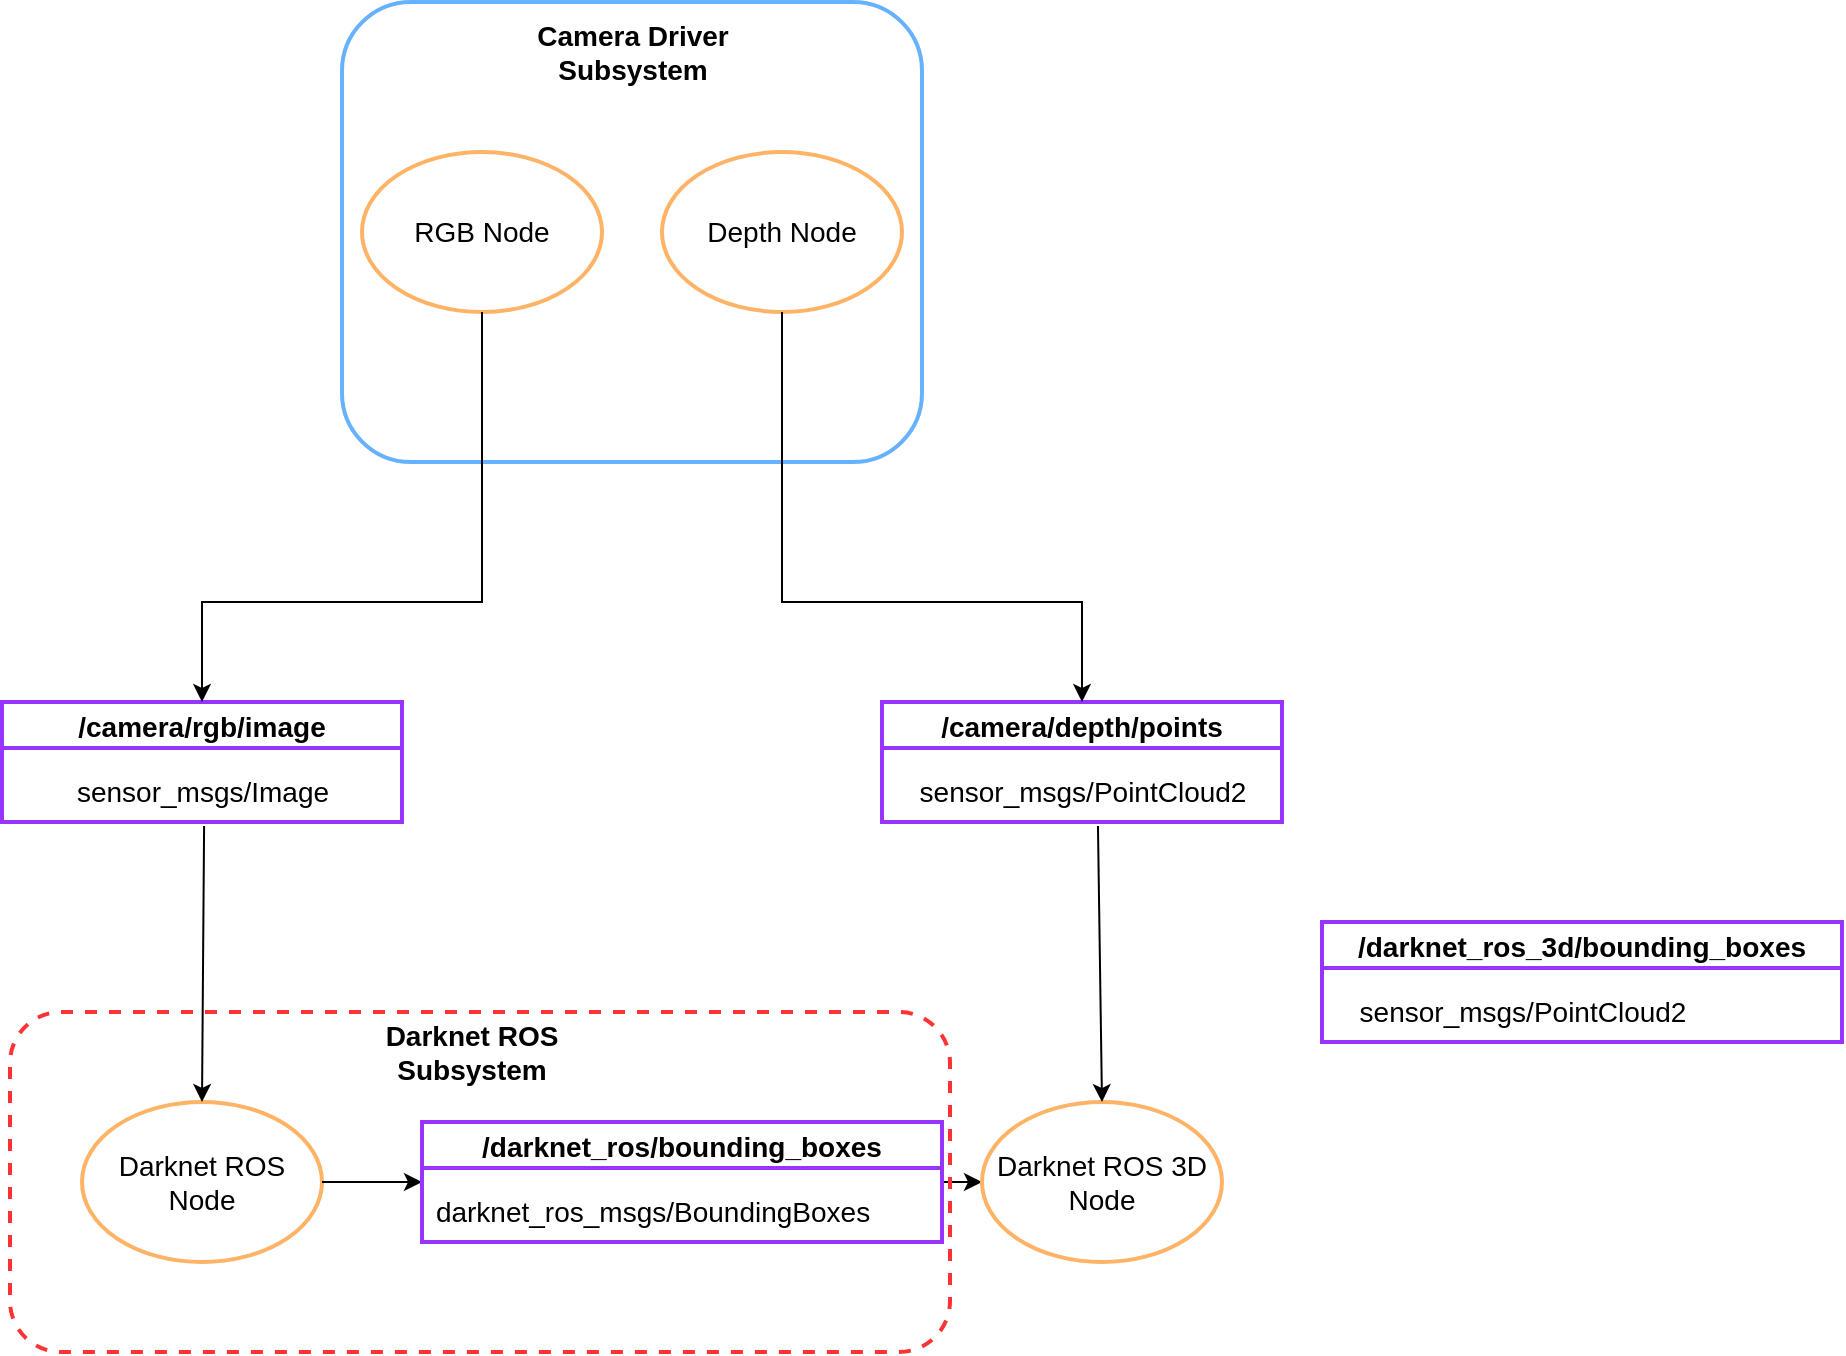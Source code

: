 <mxfile version="20.4.1" type="github">
  <diagram id="prtHgNgQTEPvFCAcTncT" name="Page-1">
    <mxGraphModel dx="2219" dy="913" grid="1" gridSize="10" guides="1" tooltips="1" connect="1" arrows="1" fold="1" page="1" pageScale="1" pageWidth="827" pageHeight="1169" math="0" shadow="0">
      <root>
        <mxCell id="0" />
        <mxCell id="1" parent="0" />
        <mxCell id="816tmAHv5r7IAD_qv0HO-7" value="/camera/rgb/image" style="swimlane;strokeColor=#9933FF;strokeWidth=2;fontSize=14;" vertex="1" parent="1">
          <mxGeometry x="-60" y="410" width="200" height="60" as="geometry">
            <mxRectangle x="250" y="140" width="180" height="30" as="alternateBounds" />
          </mxGeometry>
        </mxCell>
        <mxCell id="816tmAHv5r7IAD_qv0HO-9" value="sensor_msgs/Image" style="text;html=1;align=center;verticalAlign=middle;resizable=0;points=[];autosize=1;strokeColor=none;fillColor=none;fontSize=14;" vertex="1" parent="816tmAHv5r7IAD_qv0HO-7">
          <mxGeometry x="25" y="30" width="150" height="30" as="geometry" />
        </mxCell>
        <mxCell id="816tmAHv5r7IAD_qv0HO-10" value="" style="group" vertex="1" connectable="0" parent="1">
          <mxGeometry x="100" y="60" width="290" height="230" as="geometry" />
        </mxCell>
        <mxCell id="816tmAHv5r7IAD_qv0HO-1" value="" style="rounded=1;whiteSpace=wrap;html=1;strokeColor=#66B2FF;strokeWidth=2;" vertex="1" parent="816tmAHv5r7IAD_qv0HO-10">
          <mxGeometry x="10" width="290" height="230" as="geometry" />
        </mxCell>
        <mxCell id="816tmAHv5r7IAD_qv0HO-2" value="&lt;font style=&quot;font-size: 14px;&quot;&gt;&lt;b&gt;Camera Driver Subsystem&lt;/b&gt;&lt;/font&gt;" style="text;html=1;strokeColor=none;fillColor=none;align=center;verticalAlign=middle;whiteSpace=wrap;rounded=0;" vertex="1" parent="816tmAHv5r7IAD_qv0HO-10">
          <mxGeometry x="92.5" y="10" width="125" height="30" as="geometry" />
        </mxCell>
        <mxCell id="816tmAHv5r7IAD_qv0HO-3" value="&lt;div&gt;RGB Node&lt;br&gt;&lt;/div&gt;" style="ellipse;whiteSpace=wrap;html=1;fontSize=14;strokeColor=#FFB366;strokeWidth=2;" vertex="1" parent="816tmAHv5r7IAD_qv0HO-10">
          <mxGeometry x="20" y="75" width="120" height="80" as="geometry" />
        </mxCell>
        <mxCell id="816tmAHv5r7IAD_qv0HO-4" value="&lt;div&gt;Depth Node&lt;br&gt;&lt;/div&gt;" style="ellipse;whiteSpace=wrap;html=1;fontSize=14;strokeColor=#FFB366;strokeWidth=2;" vertex="1" parent="816tmAHv5r7IAD_qv0HO-10">
          <mxGeometry x="170" y="75" width="120" height="80" as="geometry" />
        </mxCell>
        <mxCell id="816tmAHv5r7IAD_qv0HO-11" value="Darknet ROS Node" style="ellipse;whiteSpace=wrap;html=1;fontSize=14;strokeColor=#FFB366;strokeWidth=2;" vertex="1" parent="1">
          <mxGeometry x="-20" y="610" width="120" height="80" as="geometry" />
        </mxCell>
        <mxCell id="816tmAHv5r7IAD_qv0HO-12" value="/camera/depth/points" style="swimlane;strokeColor=#9933FF;strokeWidth=2;fontSize=14;" vertex="1" parent="1">
          <mxGeometry x="380" y="410" width="200" height="60" as="geometry">
            <mxRectangle x="250" y="140" width="180" height="30" as="alternateBounds" />
          </mxGeometry>
        </mxCell>
        <mxCell id="816tmAHv5r7IAD_qv0HO-13" value="&lt;div&gt;sensor_msgs/PointCloud2&lt;/div&gt;" style="text;html=1;align=center;verticalAlign=middle;resizable=0;points=[];autosize=1;strokeColor=none;fillColor=none;fontSize=14;" vertex="1" parent="816tmAHv5r7IAD_qv0HO-12">
          <mxGeometry x="5" y="30" width="190" height="30" as="geometry" />
        </mxCell>
        <mxCell id="816tmAHv5r7IAD_qv0HO-18" style="edgeStyle=orthogonalEdgeStyle;rounded=0;orthogonalLoop=1;jettySize=auto;html=1;exitX=0.5;exitY=1;exitDx=0;exitDy=0;entryX=0.5;entryY=0;entryDx=0;entryDy=0;fontSize=14;" edge="1" parent="1" source="816tmAHv5r7IAD_qv0HO-4" target="816tmAHv5r7IAD_qv0HO-12">
          <mxGeometry relative="1" as="geometry">
            <Array as="points">
              <mxPoint x="330" y="360" />
              <mxPoint x="480" y="360" />
              <mxPoint x="480" y="410" />
            </Array>
          </mxGeometry>
        </mxCell>
        <mxCell id="816tmAHv5r7IAD_qv0HO-15" style="edgeStyle=orthogonalEdgeStyle;rounded=0;orthogonalLoop=1;jettySize=auto;html=1;exitX=0.5;exitY=1;exitDx=0;exitDy=0;fontSize=14;entryX=0.5;entryY=0;entryDx=0;entryDy=0;" edge="1" parent="1" source="816tmAHv5r7IAD_qv0HO-3" target="816tmAHv5r7IAD_qv0HO-7">
          <mxGeometry relative="1" as="geometry">
            <mxPoint x="30" y="400" as="targetPoint" />
            <Array as="points">
              <mxPoint x="180" y="360" />
              <mxPoint x="40" y="360" />
            </Array>
          </mxGeometry>
        </mxCell>
        <mxCell id="816tmAHv5r7IAD_qv0HO-19" value="" style="endArrow=classic;html=1;rounded=0;fontSize=14;exitX=1;exitY=0.5;exitDx=0;exitDy=0;" edge="1" parent="1" source="816tmAHv5r7IAD_qv0HO-11">
          <mxGeometry width="50" height="50" relative="1" as="geometry">
            <mxPoint x="140" y="650" as="sourcePoint" />
            <mxPoint x="150" y="650" as="targetPoint" />
          </mxGeometry>
        </mxCell>
        <mxCell id="816tmAHv5r7IAD_qv0HO-20" value="" style="endArrow=classic;html=1;rounded=0;fontSize=14;exitX=0.507;exitY=1.067;exitDx=0;exitDy=0;exitPerimeter=0;entryX=0.5;entryY=0;entryDx=0;entryDy=0;" edge="1" parent="1" source="816tmAHv5r7IAD_qv0HO-9" target="816tmAHv5r7IAD_qv0HO-11">
          <mxGeometry width="50" height="50" relative="1" as="geometry">
            <mxPoint x="110" y="570" as="sourcePoint" />
            <mxPoint x="160" y="520" as="targetPoint" />
          </mxGeometry>
        </mxCell>
        <mxCell id="816tmAHv5r7IAD_qv0HO-23" style="edgeStyle=orthogonalEdgeStyle;rounded=0;orthogonalLoop=1;jettySize=auto;html=1;exitX=1;exitY=0.5;exitDx=0;exitDy=0;fontSize=14;" edge="1" parent="1" source="816tmAHv5r7IAD_qv0HO-21">
          <mxGeometry relative="1" as="geometry">
            <mxPoint x="430" y="650" as="targetPoint" />
          </mxGeometry>
        </mxCell>
        <mxCell id="816tmAHv5r7IAD_qv0HO-21" value="/darknet_ros/bounding_boxes" style="swimlane;strokeColor=#9933FF;strokeWidth=2;fontSize=14;" vertex="1" parent="1">
          <mxGeometry x="150" y="620" width="260" height="60" as="geometry">
            <mxRectangle x="250" y="140" width="180" height="30" as="alternateBounds" />
          </mxGeometry>
        </mxCell>
        <mxCell id="816tmAHv5r7IAD_qv0HO-22" value="darknet_ros_msgs/BoundingBoxes" style="text;html=1;align=center;verticalAlign=middle;resizable=0;points=[];autosize=1;strokeColor=none;fillColor=none;fontSize=14;" vertex="1" parent="816tmAHv5r7IAD_qv0HO-21">
          <mxGeometry x="-5" y="30" width="240" height="30" as="geometry" />
        </mxCell>
        <mxCell id="816tmAHv5r7IAD_qv0HO-27" value="&lt;b&gt;Darknet ROS Subsystem&lt;/b&gt;" style="text;html=1;strokeColor=none;fillColor=none;align=center;verticalAlign=middle;whiteSpace=wrap;rounded=0;dashed=1;strokeWidth=2;fontSize=14;" vertex="1" parent="816tmAHv5r7IAD_qv0HO-21">
          <mxGeometry x="-35" y="-50" width="120" height="30" as="geometry" />
        </mxCell>
        <mxCell id="816tmAHv5r7IAD_qv0HO-24" value="Darknet ROS 3D Node" style="ellipse;whiteSpace=wrap;html=1;fontSize=14;strokeColor=#FFB366;strokeWidth=2;" vertex="1" parent="1">
          <mxGeometry x="430" y="610" width="120" height="80" as="geometry" />
        </mxCell>
        <mxCell id="816tmAHv5r7IAD_qv0HO-25" value="" style="endArrow=classic;html=1;rounded=0;fontSize=14;entryX=0.5;entryY=0;entryDx=0;entryDy=0;exitX=0.542;exitY=1.067;exitDx=0;exitDy=0;exitPerimeter=0;" edge="1" parent="1" source="816tmAHv5r7IAD_qv0HO-13" target="816tmAHv5r7IAD_qv0HO-24">
          <mxGeometry width="50" height="50" relative="1" as="geometry">
            <mxPoint x="490" y="530" as="sourcePoint" />
            <mxPoint x="505" y="520" as="targetPoint" />
          </mxGeometry>
        </mxCell>
        <mxCell id="816tmAHv5r7IAD_qv0HO-28" value="/darknet_ros_3d/bounding_boxes" style="swimlane;strokeColor=#9933FF;strokeWidth=2;fontSize=14;" vertex="1" parent="1">
          <mxGeometry x="600" y="520" width="260" height="60" as="geometry">
            <mxRectangle x="250" y="140" width="180" height="30" as="alternateBounds" />
          </mxGeometry>
        </mxCell>
        <mxCell id="816tmAHv5r7IAD_qv0HO-29" value="&lt;div&gt;sensor_msgs/PointCloud2&lt;/div&gt;" style="text;html=1;align=center;verticalAlign=middle;resizable=0;points=[];autosize=1;strokeColor=none;fillColor=none;fontSize=14;" vertex="1" parent="816tmAHv5r7IAD_qv0HO-28">
          <mxGeometry x="5" y="30" width="190" height="30" as="geometry" />
        </mxCell>
        <mxCell id="816tmAHv5r7IAD_qv0HO-26" value="" style="rounded=1;whiteSpace=wrap;html=1;strokeColor=#FF3333;strokeWidth=2;fontSize=14;fillColor=none;dashed=1;" vertex="1" parent="1">
          <mxGeometry x="-56" y="565" width="470" height="170" as="geometry" />
        </mxCell>
      </root>
    </mxGraphModel>
  </diagram>
</mxfile>
